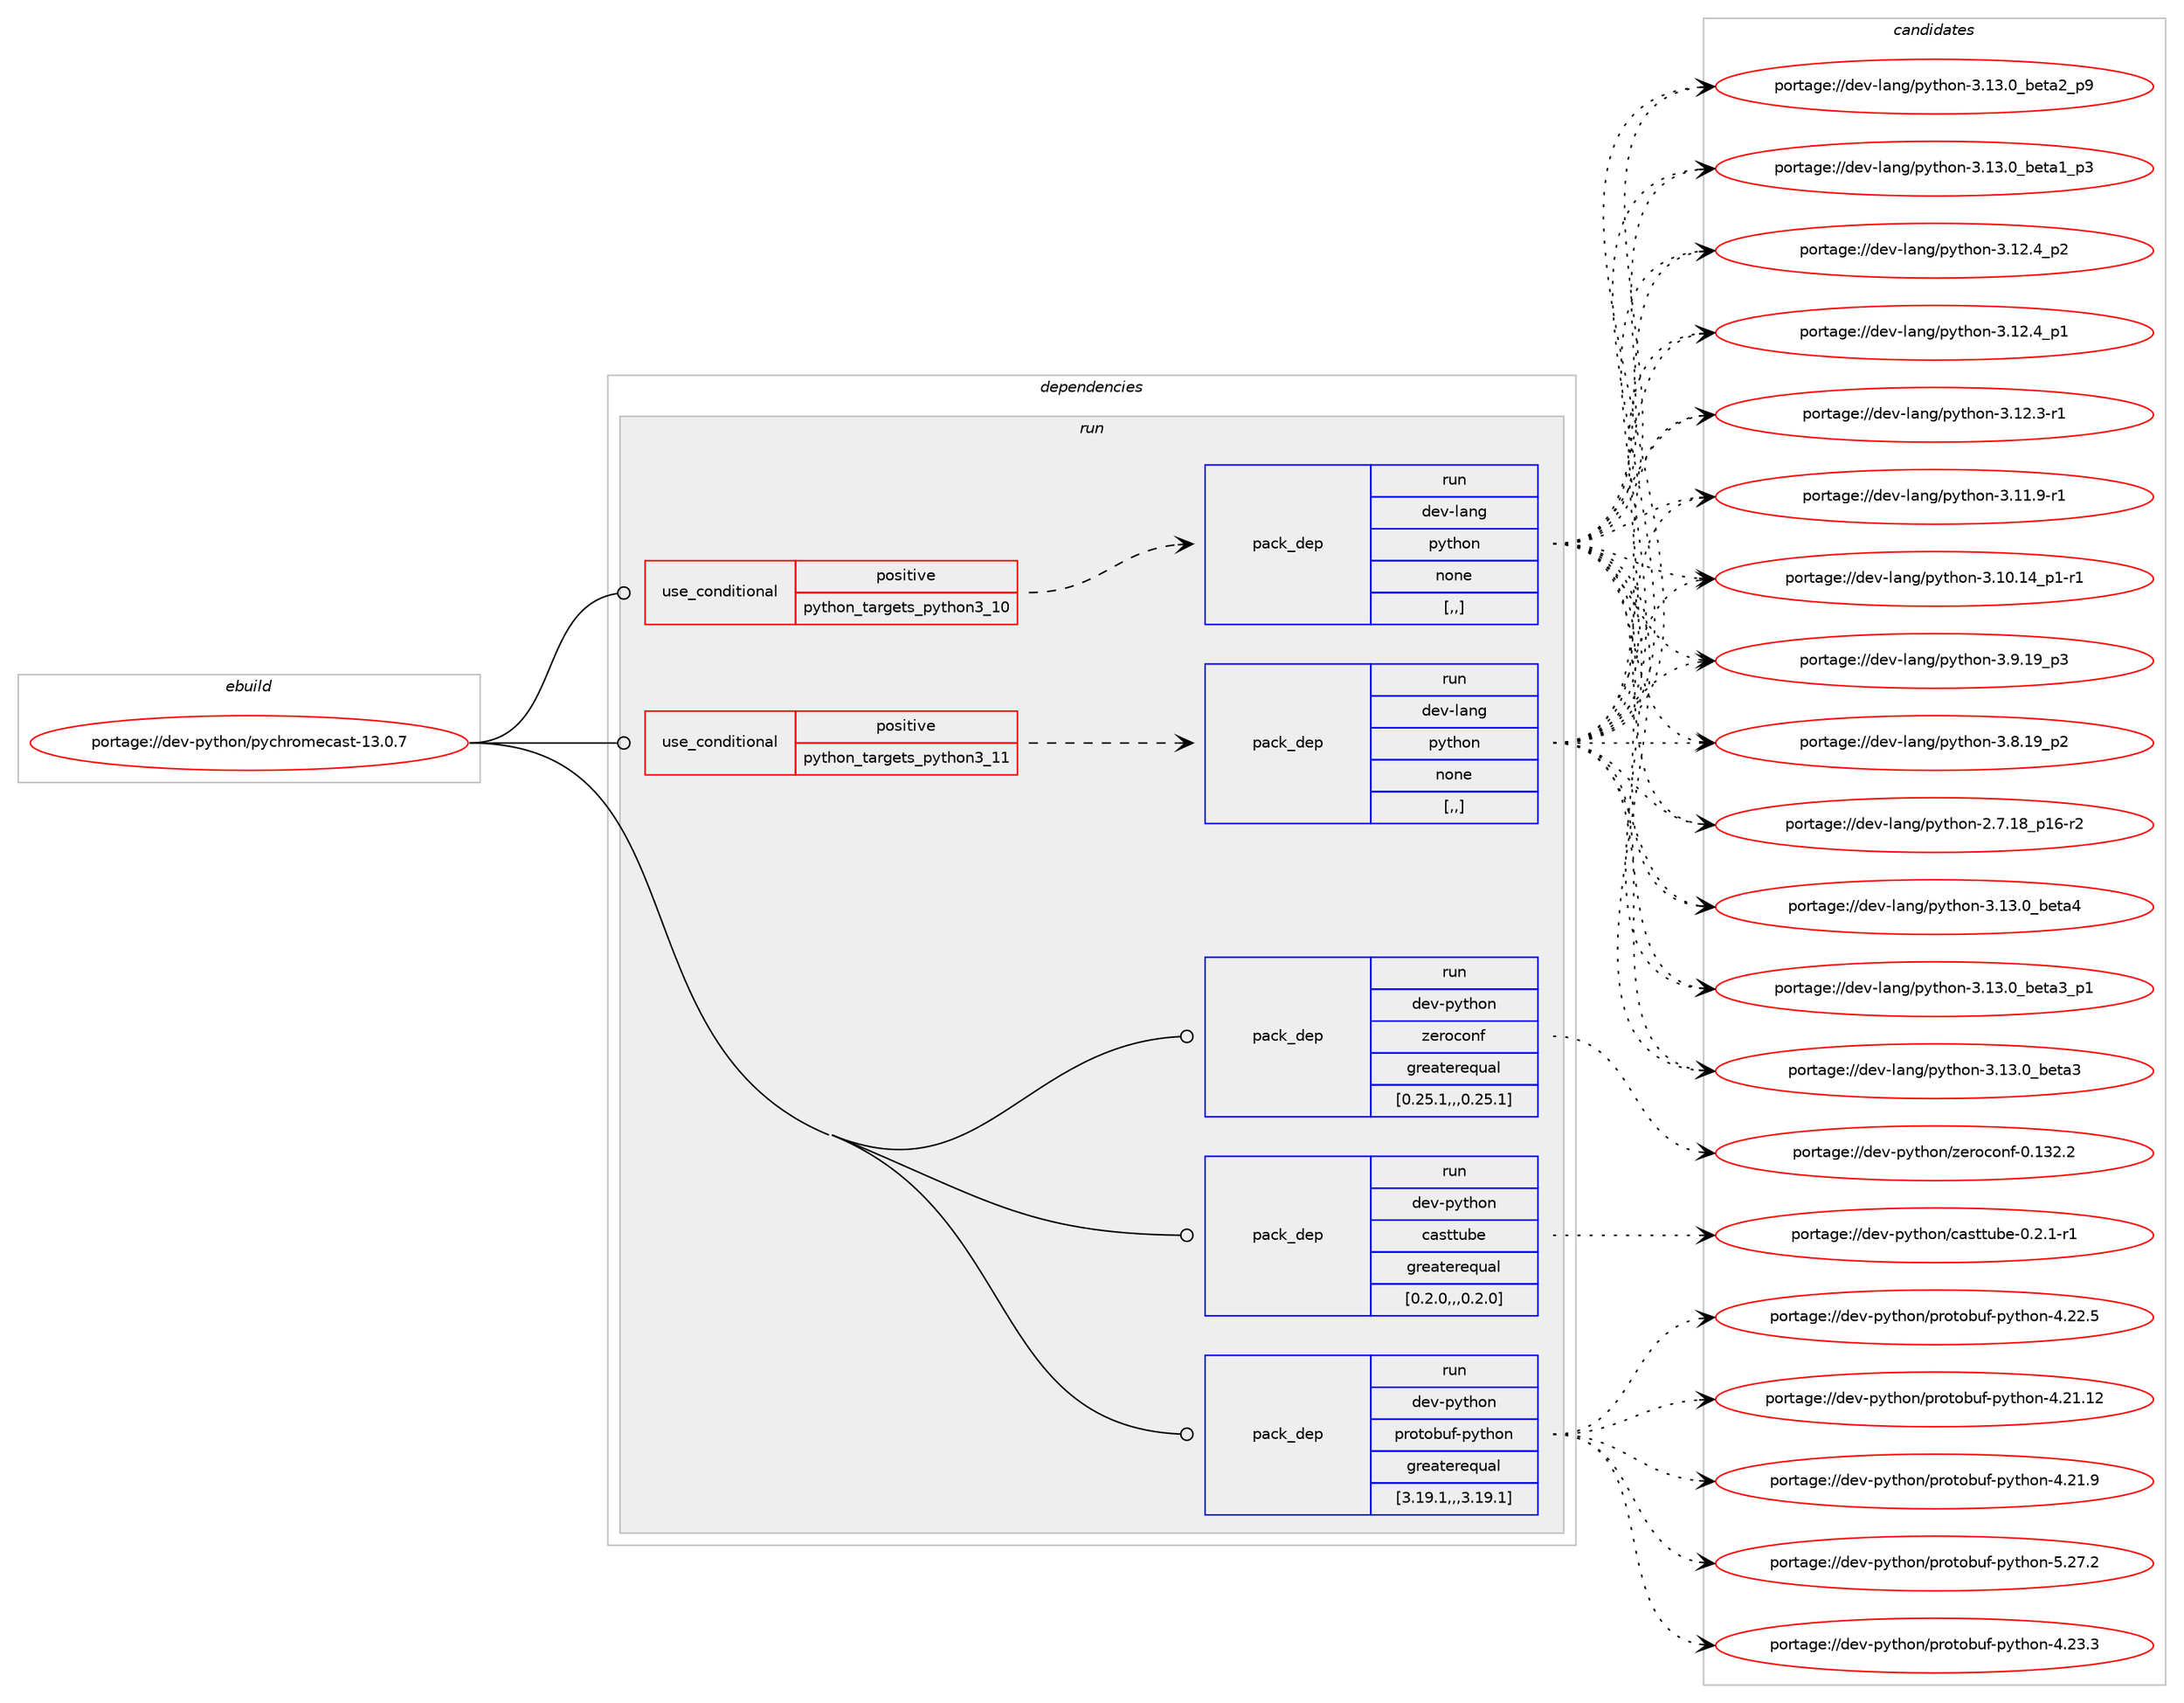 digraph prolog {

# *************
# Graph options
# *************

newrank=true;
concentrate=true;
compound=true;
graph [rankdir=LR,fontname=Helvetica,fontsize=10,ranksep=1.5];#, ranksep=2.5, nodesep=0.2];
edge  [arrowhead=vee];
node  [fontname=Helvetica,fontsize=10];

# **********
# The ebuild
# **********

subgraph cluster_leftcol {
color=gray;
label=<<i>ebuild</i>>;
id [label="portage://dev-python/pychromecast-13.0.7", color=red, width=4, href="../dev-python/pychromecast-13.0.7.svg"];
}

# ****************
# The dependencies
# ****************

subgraph cluster_midcol {
color=gray;
label=<<i>dependencies</i>>;
subgraph cluster_compile {
fillcolor="#eeeeee";
style=filled;
label=<<i>compile</i>>;
}
subgraph cluster_compileandrun {
fillcolor="#eeeeee";
style=filled;
label=<<i>compile and run</i>>;
}
subgraph cluster_run {
fillcolor="#eeeeee";
style=filled;
label=<<i>run</i>>;
subgraph cond36745 {
dependency156292 [label=<<TABLE BORDER="0" CELLBORDER="1" CELLSPACING="0" CELLPADDING="4"><TR><TD ROWSPAN="3" CELLPADDING="10">use_conditional</TD></TR><TR><TD>positive</TD></TR><TR><TD>python_targets_python3_10</TD></TR></TABLE>>, shape=none, color=red];
subgraph pack118296 {
dependency156293 [label=<<TABLE BORDER="0" CELLBORDER="1" CELLSPACING="0" CELLPADDING="4" WIDTH="220"><TR><TD ROWSPAN="6" CELLPADDING="30">pack_dep</TD></TR><TR><TD WIDTH="110">run</TD></TR><TR><TD>dev-lang</TD></TR><TR><TD>python</TD></TR><TR><TD>none</TD></TR><TR><TD>[,,]</TD></TR></TABLE>>, shape=none, color=blue];
}
dependency156292:e -> dependency156293:w [weight=20,style="dashed",arrowhead="vee"];
}
id:e -> dependency156292:w [weight=20,style="solid",arrowhead="odot"];
subgraph cond36746 {
dependency156294 [label=<<TABLE BORDER="0" CELLBORDER="1" CELLSPACING="0" CELLPADDING="4"><TR><TD ROWSPAN="3" CELLPADDING="10">use_conditional</TD></TR><TR><TD>positive</TD></TR><TR><TD>python_targets_python3_11</TD></TR></TABLE>>, shape=none, color=red];
subgraph pack118297 {
dependency156295 [label=<<TABLE BORDER="0" CELLBORDER="1" CELLSPACING="0" CELLPADDING="4" WIDTH="220"><TR><TD ROWSPAN="6" CELLPADDING="30">pack_dep</TD></TR><TR><TD WIDTH="110">run</TD></TR><TR><TD>dev-lang</TD></TR><TR><TD>python</TD></TR><TR><TD>none</TD></TR><TR><TD>[,,]</TD></TR></TABLE>>, shape=none, color=blue];
}
dependency156294:e -> dependency156295:w [weight=20,style="dashed",arrowhead="vee"];
}
id:e -> dependency156294:w [weight=20,style="solid",arrowhead="odot"];
subgraph pack118298 {
dependency156296 [label=<<TABLE BORDER="0" CELLBORDER="1" CELLSPACING="0" CELLPADDING="4" WIDTH="220"><TR><TD ROWSPAN="6" CELLPADDING="30">pack_dep</TD></TR><TR><TD WIDTH="110">run</TD></TR><TR><TD>dev-python</TD></TR><TR><TD>casttube</TD></TR><TR><TD>greaterequal</TD></TR><TR><TD>[0.2.0,,,0.2.0]</TD></TR></TABLE>>, shape=none, color=blue];
}
id:e -> dependency156296:w [weight=20,style="solid",arrowhead="odot"];
subgraph pack118299 {
dependency156297 [label=<<TABLE BORDER="0" CELLBORDER="1" CELLSPACING="0" CELLPADDING="4" WIDTH="220"><TR><TD ROWSPAN="6" CELLPADDING="30">pack_dep</TD></TR><TR><TD WIDTH="110">run</TD></TR><TR><TD>dev-python</TD></TR><TR><TD>protobuf-python</TD></TR><TR><TD>greaterequal</TD></TR><TR><TD>[3.19.1,,,3.19.1]</TD></TR></TABLE>>, shape=none, color=blue];
}
id:e -> dependency156297:w [weight=20,style="solid",arrowhead="odot"];
subgraph pack118300 {
dependency156298 [label=<<TABLE BORDER="0" CELLBORDER="1" CELLSPACING="0" CELLPADDING="4" WIDTH="220"><TR><TD ROWSPAN="6" CELLPADDING="30">pack_dep</TD></TR><TR><TD WIDTH="110">run</TD></TR><TR><TD>dev-python</TD></TR><TR><TD>zeroconf</TD></TR><TR><TD>greaterequal</TD></TR><TR><TD>[0.25.1,,,0.25.1]</TD></TR></TABLE>>, shape=none, color=blue];
}
id:e -> dependency156298:w [weight=20,style="solid",arrowhead="odot"];
}
}

# **************
# The candidates
# **************

subgraph cluster_choices {
rank=same;
color=gray;
label=<<i>candidates</i>>;

subgraph choice118296 {
color=black;
nodesep=1;
choice1001011184510897110103471121211161041111104551464951464895981011169752 [label="portage://dev-lang/python-3.13.0_beta4", color=red, width=4,href="../dev-lang/python-3.13.0_beta4.svg"];
choice10010111845108971101034711212111610411111045514649514648959810111697519511249 [label="portage://dev-lang/python-3.13.0_beta3_p1", color=red, width=4,href="../dev-lang/python-3.13.0_beta3_p1.svg"];
choice1001011184510897110103471121211161041111104551464951464895981011169751 [label="portage://dev-lang/python-3.13.0_beta3", color=red, width=4,href="../dev-lang/python-3.13.0_beta3.svg"];
choice10010111845108971101034711212111610411111045514649514648959810111697509511257 [label="portage://dev-lang/python-3.13.0_beta2_p9", color=red, width=4,href="../dev-lang/python-3.13.0_beta2_p9.svg"];
choice10010111845108971101034711212111610411111045514649514648959810111697499511251 [label="portage://dev-lang/python-3.13.0_beta1_p3", color=red, width=4,href="../dev-lang/python-3.13.0_beta1_p3.svg"];
choice100101118451089711010347112121116104111110455146495046529511250 [label="portage://dev-lang/python-3.12.4_p2", color=red, width=4,href="../dev-lang/python-3.12.4_p2.svg"];
choice100101118451089711010347112121116104111110455146495046529511249 [label="portage://dev-lang/python-3.12.4_p1", color=red, width=4,href="../dev-lang/python-3.12.4_p1.svg"];
choice100101118451089711010347112121116104111110455146495046514511449 [label="portage://dev-lang/python-3.12.3-r1", color=red, width=4,href="../dev-lang/python-3.12.3-r1.svg"];
choice100101118451089711010347112121116104111110455146494946574511449 [label="portage://dev-lang/python-3.11.9-r1", color=red, width=4,href="../dev-lang/python-3.11.9-r1.svg"];
choice100101118451089711010347112121116104111110455146494846495295112494511449 [label="portage://dev-lang/python-3.10.14_p1-r1", color=red, width=4,href="../dev-lang/python-3.10.14_p1-r1.svg"];
choice100101118451089711010347112121116104111110455146574649579511251 [label="portage://dev-lang/python-3.9.19_p3", color=red, width=4,href="../dev-lang/python-3.9.19_p3.svg"];
choice100101118451089711010347112121116104111110455146564649579511250 [label="portage://dev-lang/python-3.8.19_p2", color=red, width=4,href="../dev-lang/python-3.8.19_p2.svg"];
choice100101118451089711010347112121116104111110455046554649569511249544511450 [label="portage://dev-lang/python-2.7.18_p16-r2", color=red, width=4,href="../dev-lang/python-2.7.18_p16-r2.svg"];
dependency156293:e -> choice1001011184510897110103471121211161041111104551464951464895981011169752:w [style=dotted,weight="100"];
dependency156293:e -> choice10010111845108971101034711212111610411111045514649514648959810111697519511249:w [style=dotted,weight="100"];
dependency156293:e -> choice1001011184510897110103471121211161041111104551464951464895981011169751:w [style=dotted,weight="100"];
dependency156293:e -> choice10010111845108971101034711212111610411111045514649514648959810111697509511257:w [style=dotted,weight="100"];
dependency156293:e -> choice10010111845108971101034711212111610411111045514649514648959810111697499511251:w [style=dotted,weight="100"];
dependency156293:e -> choice100101118451089711010347112121116104111110455146495046529511250:w [style=dotted,weight="100"];
dependency156293:e -> choice100101118451089711010347112121116104111110455146495046529511249:w [style=dotted,weight="100"];
dependency156293:e -> choice100101118451089711010347112121116104111110455146495046514511449:w [style=dotted,weight="100"];
dependency156293:e -> choice100101118451089711010347112121116104111110455146494946574511449:w [style=dotted,weight="100"];
dependency156293:e -> choice100101118451089711010347112121116104111110455146494846495295112494511449:w [style=dotted,weight="100"];
dependency156293:e -> choice100101118451089711010347112121116104111110455146574649579511251:w [style=dotted,weight="100"];
dependency156293:e -> choice100101118451089711010347112121116104111110455146564649579511250:w [style=dotted,weight="100"];
dependency156293:e -> choice100101118451089711010347112121116104111110455046554649569511249544511450:w [style=dotted,weight="100"];
}
subgraph choice118297 {
color=black;
nodesep=1;
choice1001011184510897110103471121211161041111104551464951464895981011169752 [label="portage://dev-lang/python-3.13.0_beta4", color=red, width=4,href="../dev-lang/python-3.13.0_beta4.svg"];
choice10010111845108971101034711212111610411111045514649514648959810111697519511249 [label="portage://dev-lang/python-3.13.0_beta3_p1", color=red, width=4,href="../dev-lang/python-3.13.0_beta3_p1.svg"];
choice1001011184510897110103471121211161041111104551464951464895981011169751 [label="portage://dev-lang/python-3.13.0_beta3", color=red, width=4,href="../dev-lang/python-3.13.0_beta3.svg"];
choice10010111845108971101034711212111610411111045514649514648959810111697509511257 [label="portage://dev-lang/python-3.13.0_beta2_p9", color=red, width=4,href="../dev-lang/python-3.13.0_beta2_p9.svg"];
choice10010111845108971101034711212111610411111045514649514648959810111697499511251 [label="portage://dev-lang/python-3.13.0_beta1_p3", color=red, width=4,href="../dev-lang/python-3.13.0_beta1_p3.svg"];
choice100101118451089711010347112121116104111110455146495046529511250 [label="portage://dev-lang/python-3.12.4_p2", color=red, width=4,href="../dev-lang/python-3.12.4_p2.svg"];
choice100101118451089711010347112121116104111110455146495046529511249 [label="portage://dev-lang/python-3.12.4_p1", color=red, width=4,href="../dev-lang/python-3.12.4_p1.svg"];
choice100101118451089711010347112121116104111110455146495046514511449 [label="portage://dev-lang/python-3.12.3-r1", color=red, width=4,href="../dev-lang/python-3.12.3-r1.svg"];
choice100101118451089711010347112121116104111110455146494946574511449 [label="portage://dev-lang/python-3.11.9-r1", color=red, width=4,href="../dev-lang/python-3.11.9-r1.svg"];
choice100101118451089711010347112121116104111110455146494846495295112494511449 [label="portage://dev-lang/python-3.10.14_p1-r1", color=red, width=4,href="../dev-lang/python-3.10.14_p1-r1.svg"];
choice100101118451089711010347112121116104111110455146574649579511251 [label="portage://dev-lang/python-3.9.19_p3", color=red, width=4,href="../dev-lang/python-3.9.19_p3.svg"];
choice100101118451089711010347112121116104111110455146564649579511250 [label="portage://dev-lang/python-3.8.19_p2", color=red, width=4,href="../dev-lang/python-3.8.19_p2.svg"];
choice100101118451089711010347112121116104111110455046554649569511249544511450 [label="portage://dev-lang/python-2.7.18_p16-r2", color=red, width=4,href="../dev-lang/python-2.7.18_p16-r2.svg"];
dependency156295:e -> choice1001011184510897110103471121211161041111104551464951464895981011169752:w [style=dotted,weight="100"];
dependency156295:e -> choice10010111845108971101034711212111610411111045514649514648959810111697519511249:w [style=dotted,weight="100"];
dependency156295:e -> choice1001011184510897110103471121211161041111104551464951464895981011169751:w [style=dotted,weight="100"];
dependency156295:e -> choice10010111845108971101034711212111610411111045514649514648959810111697509511257:w [style=dotted,weight="100"];
dependency156295:e -> choice10010111845108971101034711212111610411111045514649514648959810111697499511251:w [style=dotted,weight="100"];
dependency156295:e -> choice100101118451089711010347112121116104111110455146495046529511250:w [style=dotted,weight="100"];
dependency156295:e -> choice100101118451089711010347112121116104111110455146495046529511249:w [style=dotted,weight="100"];
dependency156295:e -> choice100101118451089711010347112121116104111110455146495046514511449:w [style=dotted,weight="100"];
dependency156295:e -> choice100101118451089711010347112121116104111110455146494946574511449:w [style=dotted,weight="100"];
dependency156295:e -> choice100101118451089711010347112121116104111110455146494846495295112494511449:w [style=dotted,weight="100"];
dependency156295:e -> choice100101118451089711010347112121116104111110455146574649579511251:w [style=dotted,weight="100"];
dependency156295:e -> choice100101118451089711010347112121116104111110455146564649579511250:w [style=dotted,weight="100"];
dependency156295:e -> choice100101118451089711010347112121116104111110455046554649569511249544511450:w [style=dotted,weight="100"];
}
subgraph choice118298 {
color=black;
nodesep=1;
choice10010111845112121116104111110479997115116116117981014548465046494511449 [label="portage://dev-python/casttube-0.2.1-r1", color=red, width=4,href="../dev-python/casttube-0.2.1-r1.svg"];
dependency156296:e -> choice10010111845112121116104111110479997115116116117981014548465046494511449:w [style=dotted,weight="100"];
}
subgraph choice118299 {
color=black;
nodesep=1;
choice1001011184511212111610411111047112114111116111981171024511212111610411111045534650554650 [label="portage://dev-python/protobuf-python-5.27.2", color=red, width=4,href="../dev-python/protobuf-python-5.27.2.svg"];
choice1001011184511212111610411111047112114111116111981171024511212111610411111045524650514651 [label="portage://dev-python/protobuf-python-4.23.3", color=red, width=4,href="../dev-python/protobuf-python-4.23.3.svg"];
choice1001011184511212111610411111047112114111116111981171024511212111610411111045524650504653 [label="portage://dev-python/protobuf-python-4.22.5", color=red, width=4,href="../dev-python/protobuf-python-4.22.5.svg"];
choice100101118451121211161041111104711211411111611198117102451121211161041111104552465049464950 [label="portage://dev-python/protobuf-python-4.21.12", color=red, width=4,href="../dev-python/protobuf-python-4.21.12.svg"];
choice1001011184511212111610411111047112114111116111981171024511212111610411111045524650494657 [label="portage://dev-python/protobuf-python-4.21.9", color=red, width=4,href="../dev-python/protobuf-python-4.21.9.svg"];
dependency156297:e -> choice1001011184511212111610411111047112114111116111981171024511212111610411111045534650554650:w [style=dotted,weight="100"];
dependency156297:e -> choice1001011184511212111610411111047112114111116111981171024511212111610411111045524650514651:w [style=dotted,weight="100"];
dependency156297:e -> choice1001011184511212111610411111047112114111116111981171024511212111610411111045524650504653:w [style=dotted,weight="100"];
dependency156297:e -> choice100101118451121211161041111104711211411111611198117102451121211161041111104552465049464950:w [style=dotted,weight="100"];
dependency156297:e -> choice1001011184511212111610411111047112114111116111981171024511212111610411111045524650494657:w [style=dotted,weight="100"];
}
subgraph choice118300 {
color=black;
nodesep=1;
choice1001011184511212111610411111047122101114111991111101024548464951504650 [label="portage://dev-python/zeroconf-0.132.2", color=red, width=4,href="../dev-python/zeroconf-0.132.2.svg"];
dependency156298:e -> choice1001011184511212111610411111047122101114111991111101024548464951504650:w [style=dotted,weight="100"];
}
}

}
